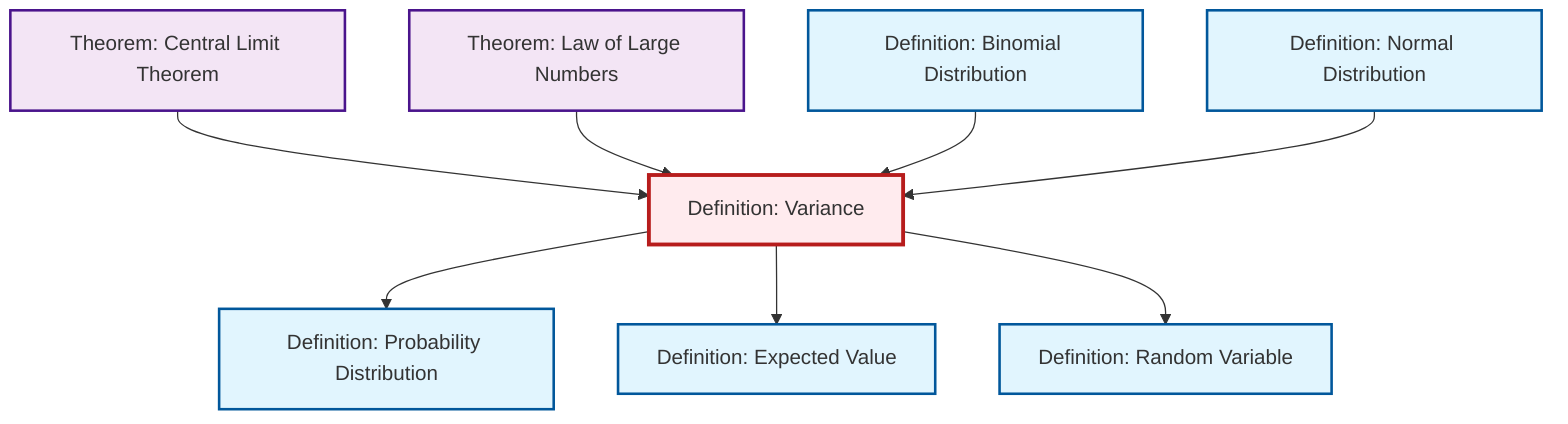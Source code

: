 graph TD
    classDef definition fill:#e1f5fe,stroke:#01579b,stroke-width:2px
    classDef theorem fill:#f3e5f5,stroke:#4a148c,stroke-width:2px
    classDef axiom fill:#fff3e0,stroke:#e65100,stroke-width:2px
    classDef example fill:#e8f5e9,stroke:#1b5e20,stroke-width:2px
    classDef current fill:#ffebee,stroke:#b71c1c,stroke-width:3px
    thm-central-limit["Theorem: Central Limit Theorem"]:::theorem
    def-expectation["Definition: Expected Value"]:::definition
    def-random-variable["Definition: Random Variable"]:::definition
    thm-law-of-large-numbers["Theorem: Law of Large Numbers"]:::theorem
    def-normal-distribution["Definition: Normal Distribution"]:::definition
    def-binomial-distribution["Definition: Binomial Distribution"]:::definition
    def-variance["Definition: Variance"]:::definition
    def-probability-distribution["Definition: Probability Distribution"]:::definition
    def-variance --> def-probability-distribution
    thm-central-limit --> def-variance
    thm-law-of-large-numbers --> def-variance
    def-variance --> def-expectation
    def-variance --> def-random-variable
    def-binomial-distribution --> def-variance
    def-normal-distribution --> def-variance
    class def-variance current